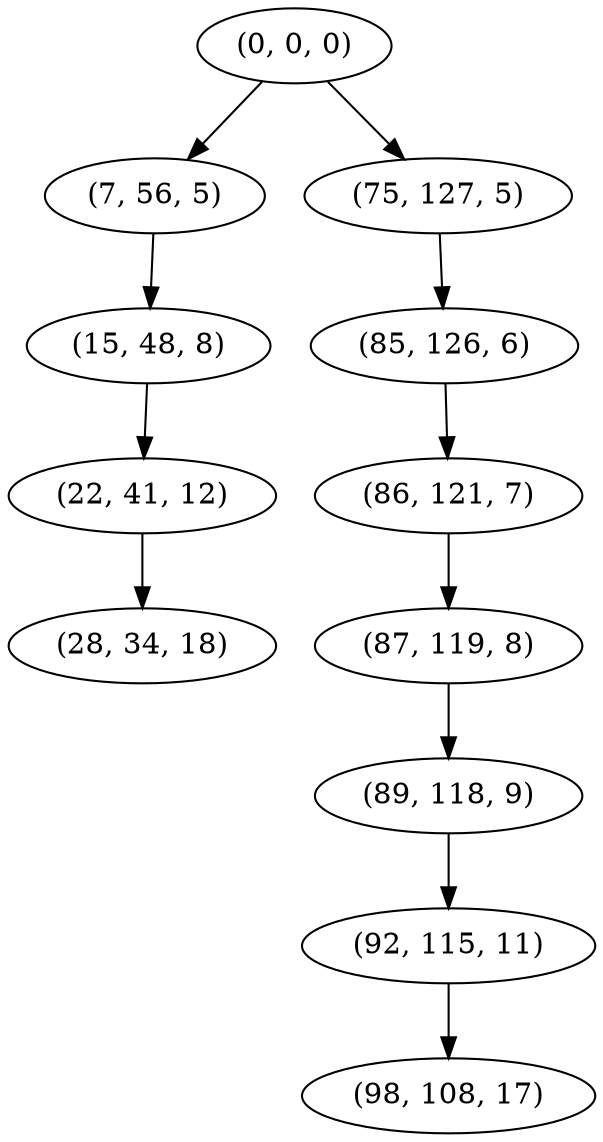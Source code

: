 digraph tree {
    "(0, 0, 0)";
    "(7, 56, 5)";
    "(15, 48, 8)";
    "(22, 41, 12)";
    "(28, 34, 18)";
    "(75, 127, 5)";
    "(85, 126, 6)";
    "(86, 121, 7)";
    "(87, 119, 8)";
    "(89, 118, 9)";
    "(92, 115, 11)";
    "(98, 108, 17)";
    "(0, 0, 0)" -> "(7, 56, 5)";
    "(0, 0, 0)" -> "(75, 127, 5)";
    "(7, 56, 5)" -> "(15, 48, 8)";
    "(15, 48, 8)" -> "(22, 41, 12)";
    "(22, 41, 12)" -> "(28, 34, 18)";
    "(75, 127, 5)" -> "(85, 126, 6)";
    "(85, 126, 6)" -> "(86, 121, 7)";
    "(86, 121, 7)" -> "(87, 119, 8)";
    "(87, 119, 8)" -> "(89, 118, 9)";
    "(89, 118, 9)" -> "(92, 115, 11)";
    "(92, 115, 11)" -> "(98, 108, 17)";
}
